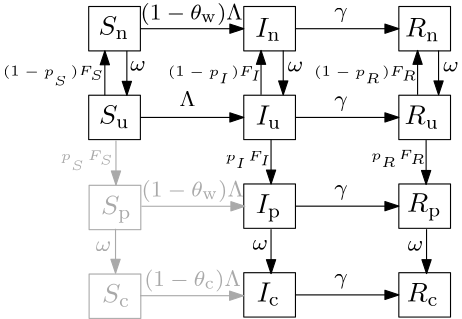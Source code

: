 <?xml version="1.0"?>
<!DOCTYPE ipe SYSTEM "ipe.dtd">
<ipe version="70212" creator="Ipe 7.2.13">
<info created="D:20201024050019" modified="D:20210428133056"/>
<ipestyle name="basic">
<symbol name="arrow/arc(spx)">
<path stroke="sym-stroke" fill="sym-stroke" pen="sym-pen">
0 0 m
-1 0.333 l
-1 -0.333 l
h
</path>
</symbol>
<symbol name="arrow/farc(spx)">
<path stroke="sym-stroke" fill="white" pen="sym-pen">
0 0 m
-1 0.333 l
-1 -0.333 l
h
</path>
</symbol>
<symbol name="arrow/ptarc(spx)">
<path stroke="sym-stroke" fill="sym-stroke" pen="sym-pen">
0 0 m
-1 0.333 l
-0.8 0 l
-1 -0.333 l
h
</path>
</symbol>
<symbol name="arrow/fptarc(spx)">
<path stroke="sym-stroke" fill="white" pen="sym-pen">
0 0 m
-1 0.333 l
-0.8 0 l
-1 -0.333 l
h
</path>
</symbol>
<symbol name="mark/circle(sx)" transformations="translations">
<path fill="sym-stroke">
0.6 0 0 0.6 0 0 e
0.4 0 0 0.4 0 0 e
</path>
</symbol>
<symbol name="mark/disk(sx)" transformations="translations">
<path fill="sym-stroke">
0.6 0 0 0.6 0 0 e
</path>
</symbol>
<symbol name="mark/fdisk(sfx)" transformations="translations">
<group>
<path fill="sym-fill">
0.5 0 0 0.5 0 0 e
</path>
<path fill="sym-stroke" fillrule="eofill">
0.6 0 0 0.6 0 0 e
0.4 0 0 0.4 0 0 e
</path>
</group>
</symbol>
<symbol name="mark/box(sx)" transformations="translations">
<path fill="sym-stroke" fillrule="eofill">
-0.6 -0.6 m
0.6 -0.6 l
0.6 0.6 l
-0.6 0.6 l
h
-0.4 -0.4 m
0.4 -0.4 l
0.4 0.4 l
-0.4 0.4 l
h
</path>
</symbol>
<symbol name="mark/square(sx)" transformations="translations">
<path fill="sym-stroke">
-0.6 -0.6 m
0.6 -0.6 l
0.6 0.6 l
-0.6 0.6 l
h
</path>
</symbol>
<symbol name="mark/fsquare(sfx)" transformations="translations">
<group>
<path fill="sym-fill">
-0.5 -0.5 m
0.5 -0.5 l
0.5 0.5 l
-0.5 0.5 l
h
</path>
<path fill="sym-stroke" fillrule="eofill">
-0.6 -0.6 m
0.6 -0.6 l
0.6 0.6 l
-0.6 0.6 l
h
-0.4 -0.4 m
0.4 -0.4 l
0.4 0.4 l
-0.4 0.4 l
h
</path>
</group>
</symbol>
<symbol name="mark/cross(sx)" transformations="translations">
<group>
<path fill="sym-stroke">
-0.43 -0.57 m
0.57 0.43 l
0.43 0.57 l
-0.57 -0.43 l
h
</path>
<path fill="sym-stroke">
-0.43 0.57 m
0.57 -0.43 l
0.43 -0.57 l
-0.57 0.43 l
h
</path>
</group>
</symbol>
<symbol name="arrow/fnormal(spx)">
<path stroke="sym-stroke" fill="white" pen="sym-pen">
0 0 m
-1 0.333 l
-1 -0.333 l
h
</path>
</symbol>
<symbol name="arrow/pointed(spx)">
<path stroke="sym-stroke" fill="sym-stroke" pen="sym-pen">
0 0 m
-1 0.333 l
-0.8 0 l
-1 -0.333 l
h
</path>
</symbol>
<symbol name="arrow/fpointed(spx)">
<path stroke="sym-stroke" fill="white" pen="sym-pen">
0 0 m
-1 0.333 l
-0.8 0 l
-1 -0.333 l
h
</path>
</symbol>
<symbol name="arrow/linear(spx)">
<path stroke="sym-stroke" pen="sym-pen">
-1 0.333 m
0 0 l
-1 -0.333 l
</path>
</symbol>
<symbol name="arrow/fdouble(spx)">
<path stroke="sym-stroke" fill="white" pen="sym-pen">
0 0 m
-1 0.333 l
-1 -0.333 l
h
-1 0 m
-2 0.333 l
-2 -0.333 l
h
</path>
</symbol>
<symbol name="arrow/double(spx)">
<path stroke="sym-stroke" fill="sym-stroke" pen="sym-pen">
0 0 m
-1 0.333 l
-1 -0.333 l
h
-1 0 m
-2 0.333 l
-2 -0.333 l
h
</path>
</symbol>
<pen name="heavier" value="0.8"/>
<pen name="fat" value="1.2"/>
<pen name="ultrafat" value="2"/>
<symbolsize name="large" value="5"/>
<symbolsize name="small" value="2"/>
<symbolsize name="tiny" value="1.1"/>
<arrowsize name="large" value="10"/>
<arrowsize name="small" value="5"/>
<arrowsize name="tiny" value="3"/>
<color name="red" value="1 0 0"/>
<color name="green" value="0 1 0"/>
<color name="blue" value="0 0 1"/>
<color name="yellow" value="1 1 0"/>
<color name="orange" value="1 0.647 0"/>
<color name="gold" value="1 0.843 0"/>
<color name="purple" value="0.627 0.125 0.941"/>
<color name="gray" value="0.745"/>
<color name="brown" value="0.647 0.165 0.165"/>
<color name="navy" value="0 0 0.502"/>
<color name="pink" value="1 0.753 0.796"/>
<color name="seagreen" value="0.18 0.545 0.341"/>
<color name="turquoise" value="0.251 0.878 0.816"/>
<color name="violet" value="0.933 0.51 0.933"/>
<color name="darkblue" value="0 0 0.545"/>
<color name="darkcyan" value="0 0.545 0.545"/>
<color name="darkgray" value="0.663"/>
<color name="darkgreen" value="0 0.392 0"/>
<color name="darkmagenta" value="0.545 0 0.545"/>
<color name="darkorange" value="1 0.549 0"/>
<color name="darkred" value="0.545 0 0"/>
<color name="lightblue" value="0.678 0.847 0.902"/>
<color name="lightcyan" value="0.878 1 1"/>
<color name="lightgray" value="0.827"/>
<color name="lightgreen" value="0.565 0.933 0.565"/>
<color name="lightyellow" value="1 1 0.878"/>
<dashstyle name="dashed" value="[4] 0"/>
<dashstyle name="dotted" value="[1 3] 0"/>
<dashstyle name="dash dotted" value="[4 2 1 2] 0"/>
<dashstyle name="dash dot dotted" value="[4 2 1 2 1 2] 0"/>
<textsize name="large" value="\large"/>
<textsize name="Large" value="\Large"/>
<textsize name="LARGE" value="\LARGE"/>
<textsize name="huge" value="\huge"/>
<textsize name="Huge" value="\Huge"/>
<textsize name="small" value="\small"/>
<textsize name="footnote" value="\footnotesize"/>
<textsize name="tiny" value="\tiny"/>
<textstyle name="center" begin="\begin{center}" end="\end{center}"/>
<textstyle name="itemize" begin="\begin{itemize}" end="\end{itemize}"/>
<textstyle name="item" begin="\begin{itemize}\item{}" end="\end{itemize}"/>
<gridsize name="4 pts" value="4"/>
<gridsize name="8 pts (~3 mm)" value="8"/>
<gridsize name="16 pts (~6 mm)" value="16"/>
<gridsize name="32 pts (~12 mm)" value="32"/>
<gridsize name="10 pts (~3.5 mm)" value="10"/>
<gridsize name="20 pts (~7 mm)" value="20"/>
<gridsize name="14 pts (~5 mm)" value="14"/>
<gridsize name="28 pts (~10 mm)" value="28"/>
<gridsize name="56 pts (~20 mm)" value="56"/>
<anglesize name="90 deg" value="90"/>
<anglesize name="60 deg" value="60"/>
<anglesize name="45 deg" value="45"/>
<anglesize name="30 deg" value="30"/>
<anglesize name="22.5 deg" value="22.5"/>
<opacity name="10%" value="0.1"/>
<opacity name="30%" value="0.3"/>
<opacity name="50%" value="0.5"/>
<opacity name="75%" value="0.75"/>
<tiling name="falling" angle="-60" step="4" width="1"/>
<tiling name="rising" angle="30" step="4" width="1"/>
</ipestyle>
<page>
<layer name="alpha"/>
<layer name="EDIT-GROUP"/>
<layer name="EDIT-GROUP*"/>
<layer name="EDIT-GROUP-alpha"/>
<view layers="alpha EDIT-GROUP EDIT-GROUP* EDIT-GROUP-alpha" active="EDIT-GROUP-alpha"/>
<path layer="EDIT-GROUP*" matrix="1.163 0 0 0.998164 106.2 -94.3233" stroke="black">
48 816 m
48 800 l
64 800 l
64 816 l
h
</path>
<text matrix="1.163 0 0 0.998164 99.6859 -96.8776" transformations="translations" pos="56 808" stroke="black" type="label" width="11.605" height="6.812" depth="1.49" valign="baseline" style="math">R_{\rm c}</text>
<path layer="EDIT-GROUP-alpha" matrix="1.163 0 0 0.998164 -5.66697 1.5005" stroke="black" fill="white" arrow="normal/small">
60 800 m
60 784 l
</path>
<text matrix="1.163 0 0 0.998164 9.5274 5.80645" transformations="translations" pos="48 792" stroke="black" type="minipage" width="12.896" height="4.206" depth="0" valign="top" size="footnote">$\omega$</text>
<path matrix="1.163 0 0 0.998164 50.6271 1.65715" stroke="black" fill="white" arrow="normal/small">
60 800 m
60 784 l
</path>
<path matrix="1.163 0 0 0.998164 46.2411 -62.6953" stroke="black" fill="white" arrow="normal/small">
60 800 m
60 784 l
</path>
<text matrix="1.163 0 0 0.998164 53.556 -58.7026" transformations="translations" pos="48 792" stroke="black" type="minipage" width="13.936" height="4.206" depth="0" valign="top" size="footnote">$\omega$</text>
<path matrix="1.163 0 0 0.998164 102.222 -62.6953" stroke="black" fill="white" arrow="normal/small">
60 800 m
60 784 l
</path>
<text matrix="1.163 0 0 0.998164 109.38 -59.0159" transformations="translations" pos="48 792" stroke="black" type="minipage" width="16.64" height="4.206" depth="0" valign="top" size="footnote">$\omega$</text>
<path matrix="1.163 0 0 0.998164 -5.44825 1.5005" stroke="black" fill="black" arrow="normal/small">
64 808 m
96 808 l
</path>
<text matrix="1.163 0 0 0.998164 -24.0189 4.85274" transformations="translations" pos="80 808" stroke="black" type="label" width="36.792" height="5.98" depth="1.99" valign="baseline" size="footnote" style="math">(1-\theta_{\rm{w}})\Lambda</text>
<path matrix="1.163 0 0 0.998164 -5.44825 -30.4408" stroke="black" fill="black" arrow="normal/small">
64 808 m
96 808 l
</path>
<text matrix="1.163 0 0 0.998164 -10.1003 -26.4481" transformations="translations" pos="80 808" stroke="black" type="label" width="5.873" height="5.446" depth="0" valign="baseline" size="footnote" style="math">\Lambda</text>
<path matrix="1.163 0 0 0.998164 50.3759 1.5005" stroke="black" fill="black" arrow="normal/small">
64 808 m
96 808 l
</path>
<text matrix="1.163 0 0 0.998164 45.7238 5.49316" transformations="translations" pos="80 808" stroke="black" type="label" width="4.832" height="3.431" depth="1.55" valign="baseline" size="footnote" style="math">\gamma</text>
<path matrix="1.163 0 0 0.998164 50.3759 -30.4408" stroke="black" fill="black" arrow="normal/small">
64 808 m
96 808 l
</path>
<text matrix="1.163 0 0 0.998164 45.7238 -26.4481" transformations="translations" pos="80 808" stroke="black" type="label" width="4.832" height="3.431" depth="1.55" valign="baseline" size="footnote" style="math">\gamma</text>
<path matrix="1.163 0 0 0.998164 50.3759 -62.382" stroke="black" fill="black" arrow="normal/small">
64 808 m
96 808 l
</path>
<text matrix="1.163 0 0 0.998164 45.7238 -58.3894" transformations="translations" pos="80 808" stroke="black" type="label" width="4.832" height="3.431" depth="1.55" valign="baseline" size="footnote" style="math">\gamma</text>
<path matrix="1.163 0 0 0.998164 50.3759 -94.3233" stroke="black" fill="black" arrow="normal/small">
64 808 m
96 808 l
</path>
<text matrix="1.163 0 0 0.998164 45.7238 -90.3306" transformations="translations" pos="80 808" stroke="black" type="label" width="4.832" height="3.431" depth="1.55" valign="baseline" size="footnote" style="math">\gamma</text>
<path matrix="1.163 0 0 0.998164 0.362342 49.4124" stroke="black" rarrow="normal/small">
48 752 m
48 736 l
</path>
<text matrix="1.01753 0 0 1.03142 -45.6771 -26.0657" transformations="translations" pos="64 796" stroke="black" type="label" width="36.476" height="3.737" depth="3.68" valign="top" size="tiny" style="math">(1-p_{_{_S}})F_S</text>
<path matrix="1.163 0 0 0.998164 112.95 49.569" stroke="black" rarrow="normal/small">
48 752 m
48 736 l
</path>
<text matrix="1.163 0 0 0.998164 57.0891 0.272724" transformations="translations" pos="64 796" stroke="black" type="label" width="37.22" height="3.74" depth="2.68" valign="top" size="tiny" style="math">(1-p_{_R})F_R</text>
<text matrix="66.6749 3.3431 -0.0615064 0.903599 -4139.42 -138.404" transformations="translations" pos="64 796" stroke="black" type="label" width="33.951" height="3.74" depth="2.68" valign="top" size="tiny" style="math">(1-p_{_I})F_I</text>
<path matrix="1.163 0 0 0.998164 46.2411 -30.4408" stroke="black" fill="white" arrow="normal/small">
60 800 m
60 784 l
</path>
<text matrix="1.163 0 0 0.998164 43.782 -26.6047" transformations="translations" pos="48 792" stroke="black" type="minipage" width="26.832" height="5.538" depth="0.55" valign="top" size="tiny">$p_{_I}F_I$</text>
<path matrix="1.163 0 0 0.998164 102.065 -30.5974" stroke="black" fill="white" arrow="normal/small">
60 800 m
60 784 l
</path>
<text matrix="1.163 0 0 0.998164 96.1917 -26.1895" transformations="translations" pos="48 792" stroke="black" type="label" width="19.777" height="3.408" depth="2.68" valign="top" size="tiny" style="math">p_{_R}F_R</text>
<path matrix="1.163 0 0 0.998164 106.2 -30.4408" stroke="black">
48 816 m
48 800 l
64 800 l
64 816 l
h
</path>
<text matrix="1.163 0 0 0.998164 98.9411 -32.9951" transformations="translations" pos="56 808" stroke="black" type="label" width="12.463" height="6.812" depth="1.49" valign="baseline" style="math">R_{\rm u}</text>
<path matrix="1.163 0 0 0.998164 106.2 1.5005" stroke="black">
48 816 m
48 800 l
64 800 l
64 816 l
h
</path>
<text matrix="1.163 0 0 0.998164 99.1273 -1.53329" transformations="translations" pos="56 808" stroke="black" type="label" width="12.463" height="6.812" depth="1.49" valign="baseline" style="math">R_{\rm n}</text>
<path matrix="1.163 0 0 0.998164 106.2 -62.382" stroke="black">
48 816 m
48 800 l
64 800 l
64 816 l
h
</path>
<text matrix="1.163 0 0 0.998164 99.8721 -64.6167" transformations="translations" pos="56 808" stroke="black" type="label" width="12.463" height="6.808" depth="2.85" valign="baseline" style="math">R_{\rm p}</text>
<path matrix="1.163 0 0 0.998164 50.3759 1.5005" stroke="black">
48 816 m
48 800 l
64 800 l
64 816 l
h
</path>
<text matrix="1.163 0 0 0.998164 45.1652 -1.37348" transformations="translations" pos="56 808" stroke="black" type="label" width="9.278" height="6.812" depth="1.49" valign="baseline" style="math">I_{\rm n}</text>
<path matrix="1.163 0 0 0.998164 50.3759 -30.4408" stroke="black">
48 816 m
48 800 l
64 800 l
64 816 l
h
</path>
<text matrix="1.163 0 0 0.998164 45.3514 -32.9951" transformations="translations" pos="56 808" stroke="black" type="label" width="9.278" height="6.812" depth="1.49" valign="baseline" style="math">I_{\rm u}</text>
<path matrix="1.163 0 0 0.998164 50.3759 -62.382" stroke="black">
48 816 m
48 800 l
64 800 l
64 816 l
h
</path>
<text matrix="1.163 0 0 0.998164 45.3514 -64.9364" transformations="translations" pos="56 808" stroke="black" type="label" width="9.278" height="6.808" depth="2.85" valign="baseline" style="math">I_{\rm p}</text>
<path matrix="1.163 0 0 0.998164 50.3759 -94.3233" stroke="black">
48 816 m
48 800 l
64 800 l
64 816 l
h
</path>
<text matrix="1.163 0 0 0.998164 45.7238 -96.7178" transformations="translations" pos="56 808" stroke="black" type="label" width="8.42" height="6.812" depth="1.49" valign="baseline" style="math">I_{\rm c}</text>
<path matrix="1.163 0 0 0.998164 -5.44825 1.5005" stroke="black">
48 816 m
48 800 l
64 800 l
64 816 l
h
</path>
<text matrix="1.163 0 0 0.998164 -11.2175 -0.734234" transformations="translations" pos="56 808" stroke="black" type="label" width="11.007" height="6.812" depth="1.49" valign="baseline" style="math">S_{\rm n}</text>
<path matrix="1.163 0 0 0.998164 -5.44825 -30.4408" stroke="black">
48 816 m
48 800 l
64 800 l
64 816 l
h
</path>
<text matrix="1.163 0 0 0.998164 -11.0313 -32.8353" transformations="translations" pos="56 808" stroke="black" type="label" width="11.007" height="6.812" depth="1.49" valign="baseline" style="math">S_{\rm u}
</text>
<path matrix="1.163 0 0 0.998164 -9.74701 -62.548" stroke="darkgray" fill="white" arrow="normal/small">
60 800 m
60 784 l
</path>
<text matrix="1.163 0 0 0.998164 -2.902 -59.1819" transformations="translations" pos="48 792" stroke="darkgray" type="minipage" width="14.976" height="4.206" depth="0" valign="top" size="footnote">$\omega$</text>
<path matrix="1.163 0 0 0.998164 -9.59036 -30.7634" stroke="darkgray" fill="white" arrow="normal/small">
60 800 m
60 784 l
</path>
<text matrix="1.163 0 0 0.998164 -15.5074 -26.4065" transformations="translations" pos="48 792" stroke="darkgray" type="label" width="19.034" height="3.405" depth="3.68" valign="top" size="tiny" style="math">p_{_{_S}}F_S</text>
<path matrix="1.163 0 0 0.998164 -5.29892 -62.8613" stroke="darkgray">
48 816 m
48 800 l
64 800 l
64 816 l
h
</path>
<text matrix="1.163 0 0 0.998164 -10.3233 -65.4157" transformations="translations" pos="56 808" stroke="darkgray" type="label" width="11.007" height="6.808" depth="2.85" valign="baseline" style="math">S_{\rm p}</text>
<path matrix="1.163 0 0 0.998164 -5.29892 -94.8026" stroke="darkgray">
48 816 m
48 800 l
64 800 l
64 816 l
h
</path>
<text matrix="1.163 0 0 0.998164 -9.95093 -97.1972" transformations="translations" pos="56 808" stroke="darkgray" type="label" width="10.149" height="6.812" depth="1.49" valign="baseline" style="math">S_{\rm c}</text>
<path matrix="1.163 0 0 0.998164 -5.07618 -62.4241" stroke="darkgray" fill="black" arrow="normal/small">
64 808 m
96 808 l
</path>
<text matrix="1.163 0 0 0.998164 -23.6573 -58.9118" transformations="translations" pos="80 808" stroke="darkgray" type="label" width="36.792" height="5.98" depth="1.99" valign="baseline" size="footnote" style="math">(1-\theta_{\rm{w}})\Lambda</text>
<path matrix="1.163 0 0 0.998164 -5.54698 -94.6199" stroke="darkgray" fill="black" arrow="normal/small">
64 808 m
96 808 l
</path>
<text matrix="1.163 0 0 0.998164 -22.6872 -91.1076" transformations="translations" pos="80 808" stroke="darkgray" type="label" width="34.758" height="5.98" depth="1.99" valign="baseline" size="footnote" style="math">(1-\theta_{\rm{c}})\Lambda</text>
<text matrix="1.163 0 0 0.998164 66.2322 5.4935" transformations="translations" pos="48 792" stroke="black" type="minipage" width="11.856" height="4.206" depth="0" valign="top" size="footnote">$\omega$</text>
<path matrix="1.163 0 0 0.998164 56.5968 49.569" stroke="black" rarrow="normal/small">
48 752 m
48 736 l
</path>
<path matrix="1.163 0 0 0.998164 106.548 1.65712" stroke="black" fill="white" arrow="normal/small">
60 800 m
60 784 l
</path>
<text matrix="1.163 0 0 0.998164 122.154 5.49278" transformations="translations" pos="48 792" stroke="black" type="label" width="5.551" height="3.432" depth="0" valign="top" size="footnote" style="math">\omega</text>
</page>
</ipe>
